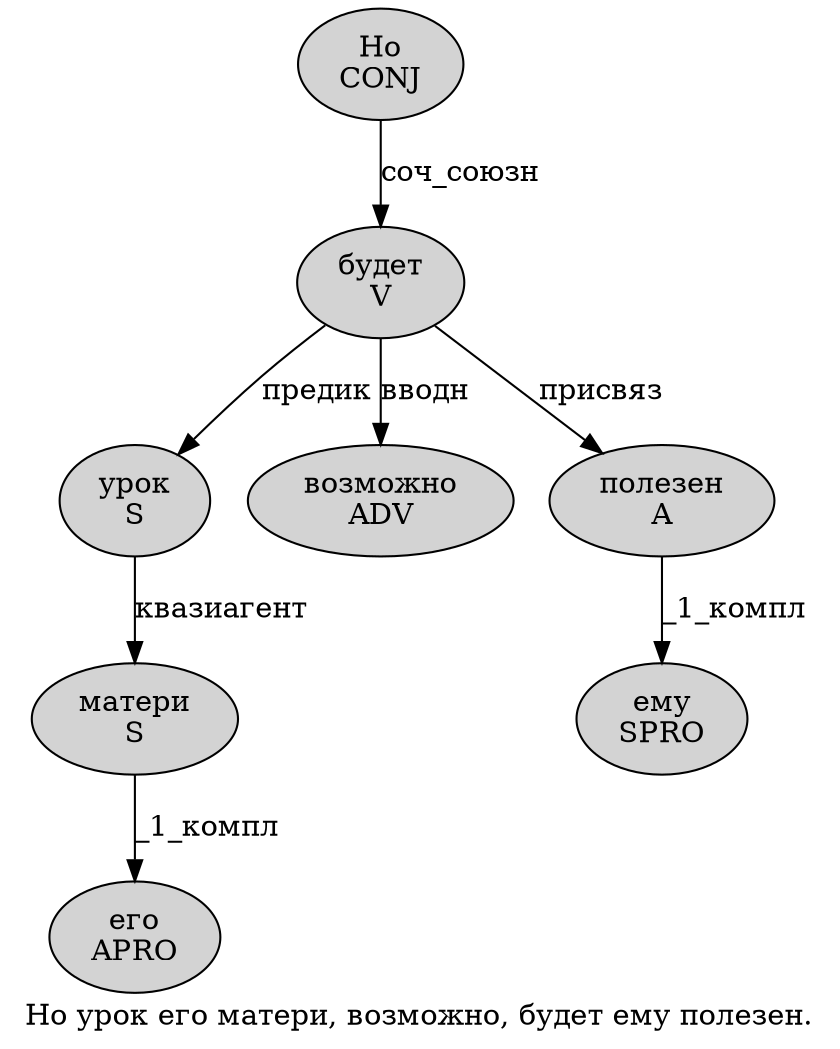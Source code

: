 digraph SENTENCE_1550 {
	graph [label="Но урок его матери, возможно, будет ему полезен."]
	node [style=filled]
		0 [label="Но
CONJ" color="" fillcolor=lightgray penwidth=1 shape=ellipse]
		1 [label="урок
S" color="" fillcolor=lightgray penwidth=1 shape=ellipse]
		2 [label="его
APRO" color="" fillcolor=lightgray penwidth=1 shape=ellipse]
		3 [label="матери
S" color="" fillcolor=lightgray penwidth=1 shape=ellipse]
		5 [label="возможно
ADV" color="" fillcolor=lightgray penwidth=1 shape=ellipse]
		7 [label="будет
V" color="" fillcolor=lightgray penwidth=1 shape=ellipse]
		8 [label="ему
SPRO" color="" fillcolor=lightgray penwidth=1 shape=ellipse]
		9 [label="полезен
A" color="" fillcolor=lightgray penwidth=1 shape=ellipse]
			1 -> 3 [label="квазиагент"]
			3 -> 2 [label="_1_компл"]
			9 -> 8 [label="_1_компл"]
			7 -> 1 [label="предик"]
			7 -> 5 [label="вводн"]
			7 -> 9 [label="присвяз"]
			0 -> 7 [label="соч_союзн"]
}
